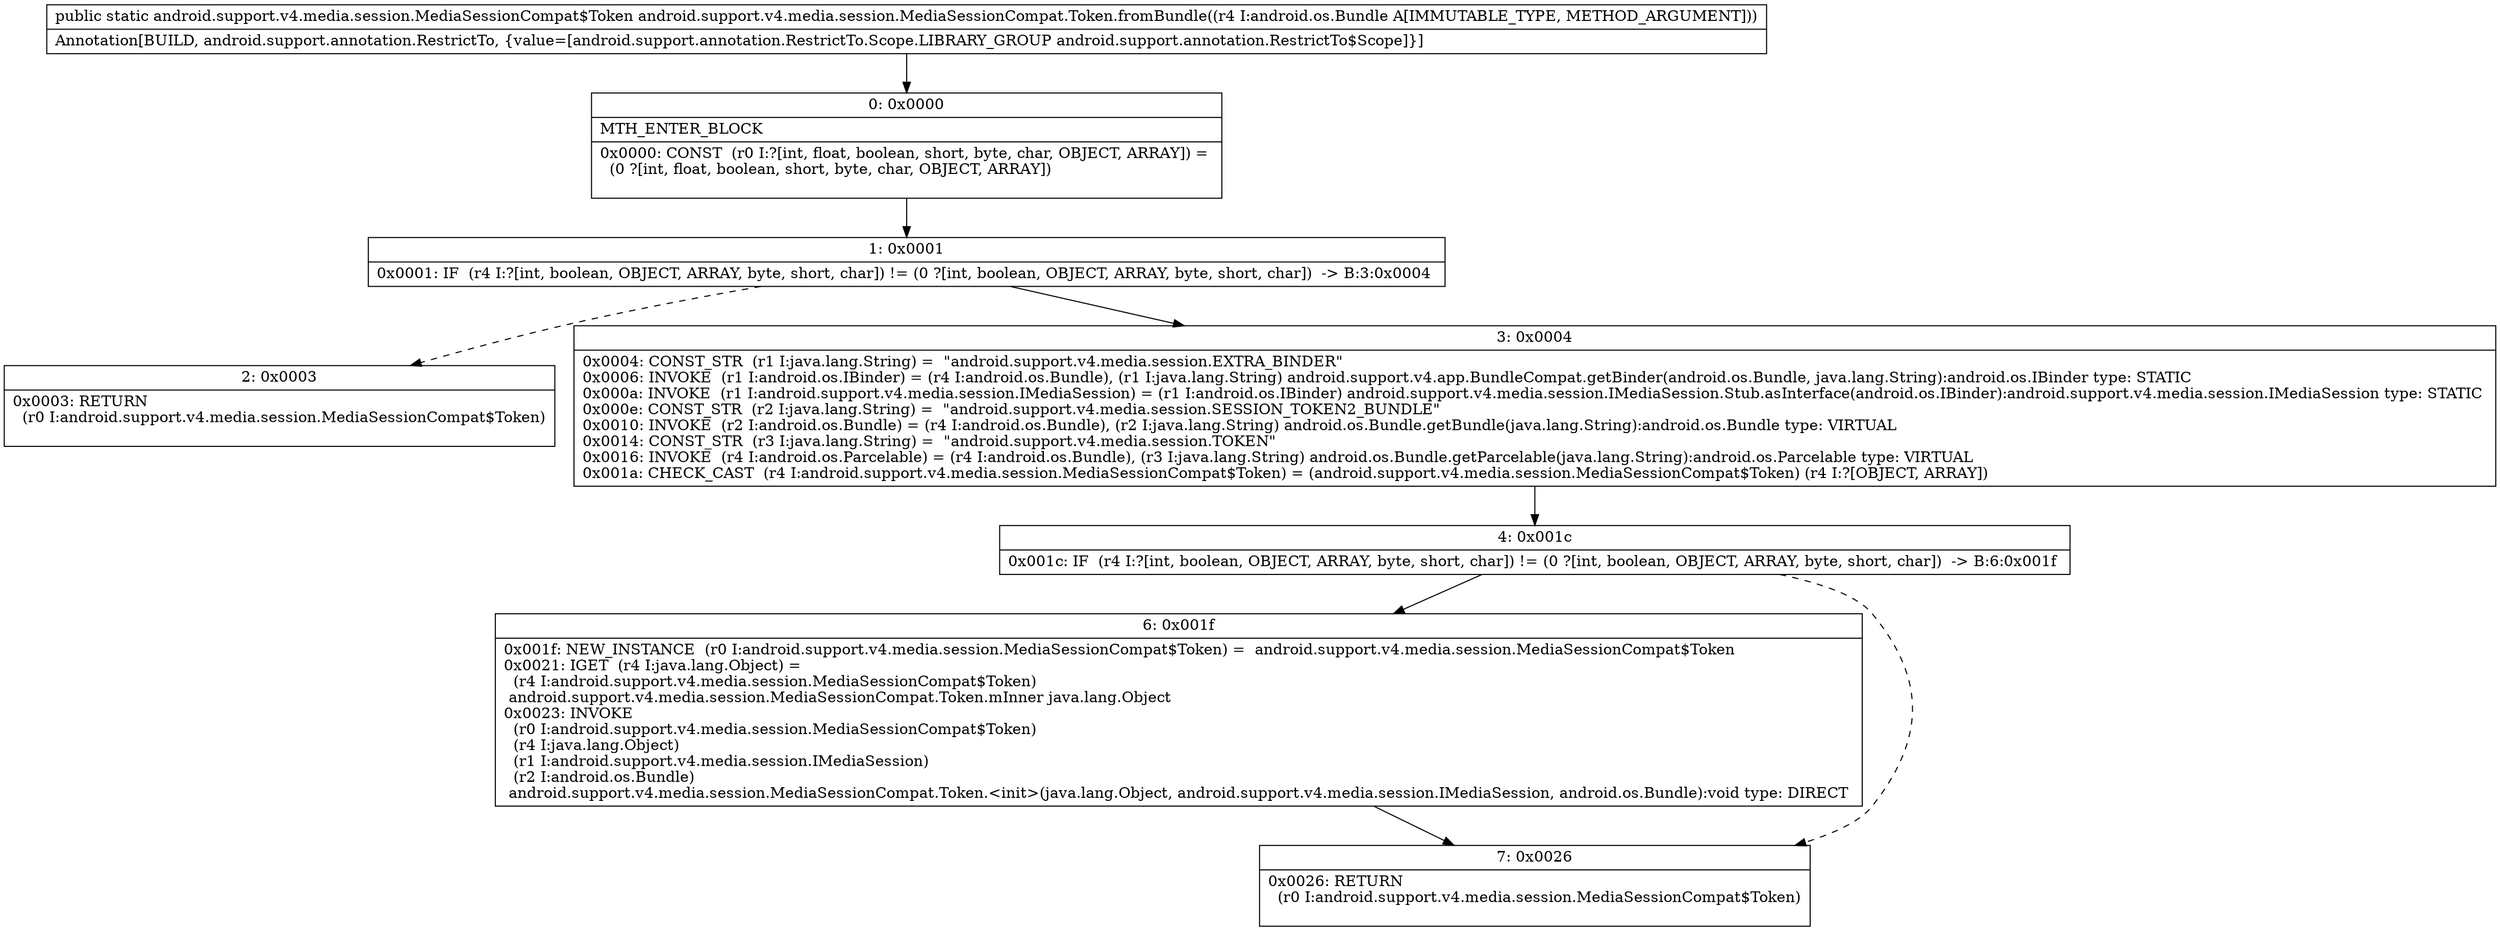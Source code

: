 digraph "CFG forandroid.support.v4.media.session.MediaSessionCompat.Token.fromBundle(Landroid\/os\/Bundle;)Landroid\/support\/v4\/media\/session\/MediaSessionCompat$Token;" {
Node_0 [shape=record,label="{0\:\ 0x0000|MTH_ENTER_BLOCK\l|0x0000: CONST  (r0 I:?[int, float, boolean, short, byte, char, OBJECT, ARRAY]) = \l  (0 ?[int, float, boolean, short, byte, char, OBJECT, ARRAY])\l \l}"];
Node_1 [shape=record,label="{1\:\ 0x0001|0x0001: IF  (r4 I:?[int, boolean, OBJECT, ARRAY, byte, short, char]) != (0 ?[int, boolean, OBJECT, ARRAY, byte, short, char])  \-\> B:3:0x0004 \l}"];
Node_2 [shape=record,label="{2\:\ 0x0003|0x0003: RETURN  \l  (r0 I:android.support.v4.media.session.MediaSessionCompat$Token)\l \l}"];
Node_3 [shape=record,label="{3\:\ 0x0004|0x0004: CONST_STR  (r1 I:java.lang.String) =  \"android.support.v4.media.session.EXTRA_BINDER\" \l0x0006: INVOKE  (r1 I:android.os.IBinder) = (r4 I:android.os.Bundle), (r1 I:java.lang.String) android.support.v4.app.BundleCompat.getBinder(android.os.Bundle, java.lang.String):android.os.IBinder type: STATIC \l0x000a: INVOKE  (r1 I:android.support.v4.media.session.IMediaSession) = (r1 I:android.os.IBinder) android.support.v4.media.session.IMediaSession.Stub.asInterface(android.os.IBinder):android.support.v4.media.session.IMediaSession type: STATIC \l0x000e: CONST_STR  (r2 I:java.lang.String) =  \"android.support.v4.media.session.SESSION_TOKEN2_BUNDLE\" \l0x0010: INVOKE  (r2 I:android.os.Bundle) = (r4 I:android.os.Bundle), (r2 I:java.lang.String) android.os.Bundle.getBundle(java.lang.String):android.os.Bundle type: VIRTUAL \l0x0014: CONST_STR  (r3 I:java.lang.String) =  \"android.support.v4.media.session.TOKEN\" \l0x0016: INVOKE  (r4 I:android.os.Parcelable) = (r4 I:android.os.Bundle), (r3 I:java.lang.String) android.os.Bundle.getParcelable(java.lang.String):android.os.Parcelable type: VIRTUAL \l0x001a: CHECK_CAST  (r4 I:android.support.v4.media.session.MediaSessionCompat$Token) = (android.support.v4.media.session.MediaSessionCompat$Token) (r4 I:?[OBJECT, ARRAY]) \l}"];
Node_4 [shape=record,label="{4\:\ 0x001c|0x001c: IF  (r4 I:?[int, boolean, OBJECT, ARRAY, byte, short, char]) != (0 ?[int, boolean, OBJECT, ARRAY, byte, short, char])  \-\> B:6:0x001f \l}"];
Node_6 [shape=record,label="{6\:\ 0x001f|0x001f: NEW_INSTANCE  (r0 I:android.support.v4.media.session.MediaSessionCompat$Token) =  android.support.v4.media.session.MediaSessionCompat$Token \l0x0021: IGET  (r4 I:java.lang.Object) = \l  (r4 I:android.support.v4.media.session.MediaSessionCompat$Token)\l android.support.v4.media.session.MediaSessionCompat.Token.mInner java.lang.Object \l0x0023: INVOKE  \l  (r0 I:android.support.v4.media.session.MediaSessionCompat$Token)\l  (r4 I:java.lang.Object)\l  (r1 I:android.support.v4.media.session.IMediaSession)\l  (r2 I:android.os.Bundle)\l android.support.v4.media.session.MediaSessionCompat.Token.\<init\>(java.lang.Object, android.support.v4.media.session.IMediaSession, android.os.Bundle):void type: DIRECT \l}"];
Node_7 [shape=record,label="{7\:\ 0x0026|0x0026: RETURN  \l  (r0 I:android.support.v4.media.session.MediaSessionCompat$Token)\l \l}"];
MethodNode[shape=record,label="{public static android.support.v4.media.session.MediaSessionCompat$Token android.support.v4.media.session.MediaSessionCompat.Token.fromBundle((r4 I:android.os.Bundle A[IMMUTABLE_TYPE, METHOD_ARGUMENT]))  | Annotation[BUILD, android.support.annotation.RestrictTo, \{value=[android.support.annotation.RestrictTo.Scope.LIBRARY_GROUP android.support.annotation.RestrictTo$Scope]\}]\l}"];
MethodNode -> Node_0;
Node_0 -> Node_1;
Node_1 -> Node_2[style=dashed];
Node_1 -> Node_3;
Node_3 -> Node_4;
Node_4 -> Node_6;
Node_4 -> Node_7[style=dashed];
Node_6 -> Node_7;
}

